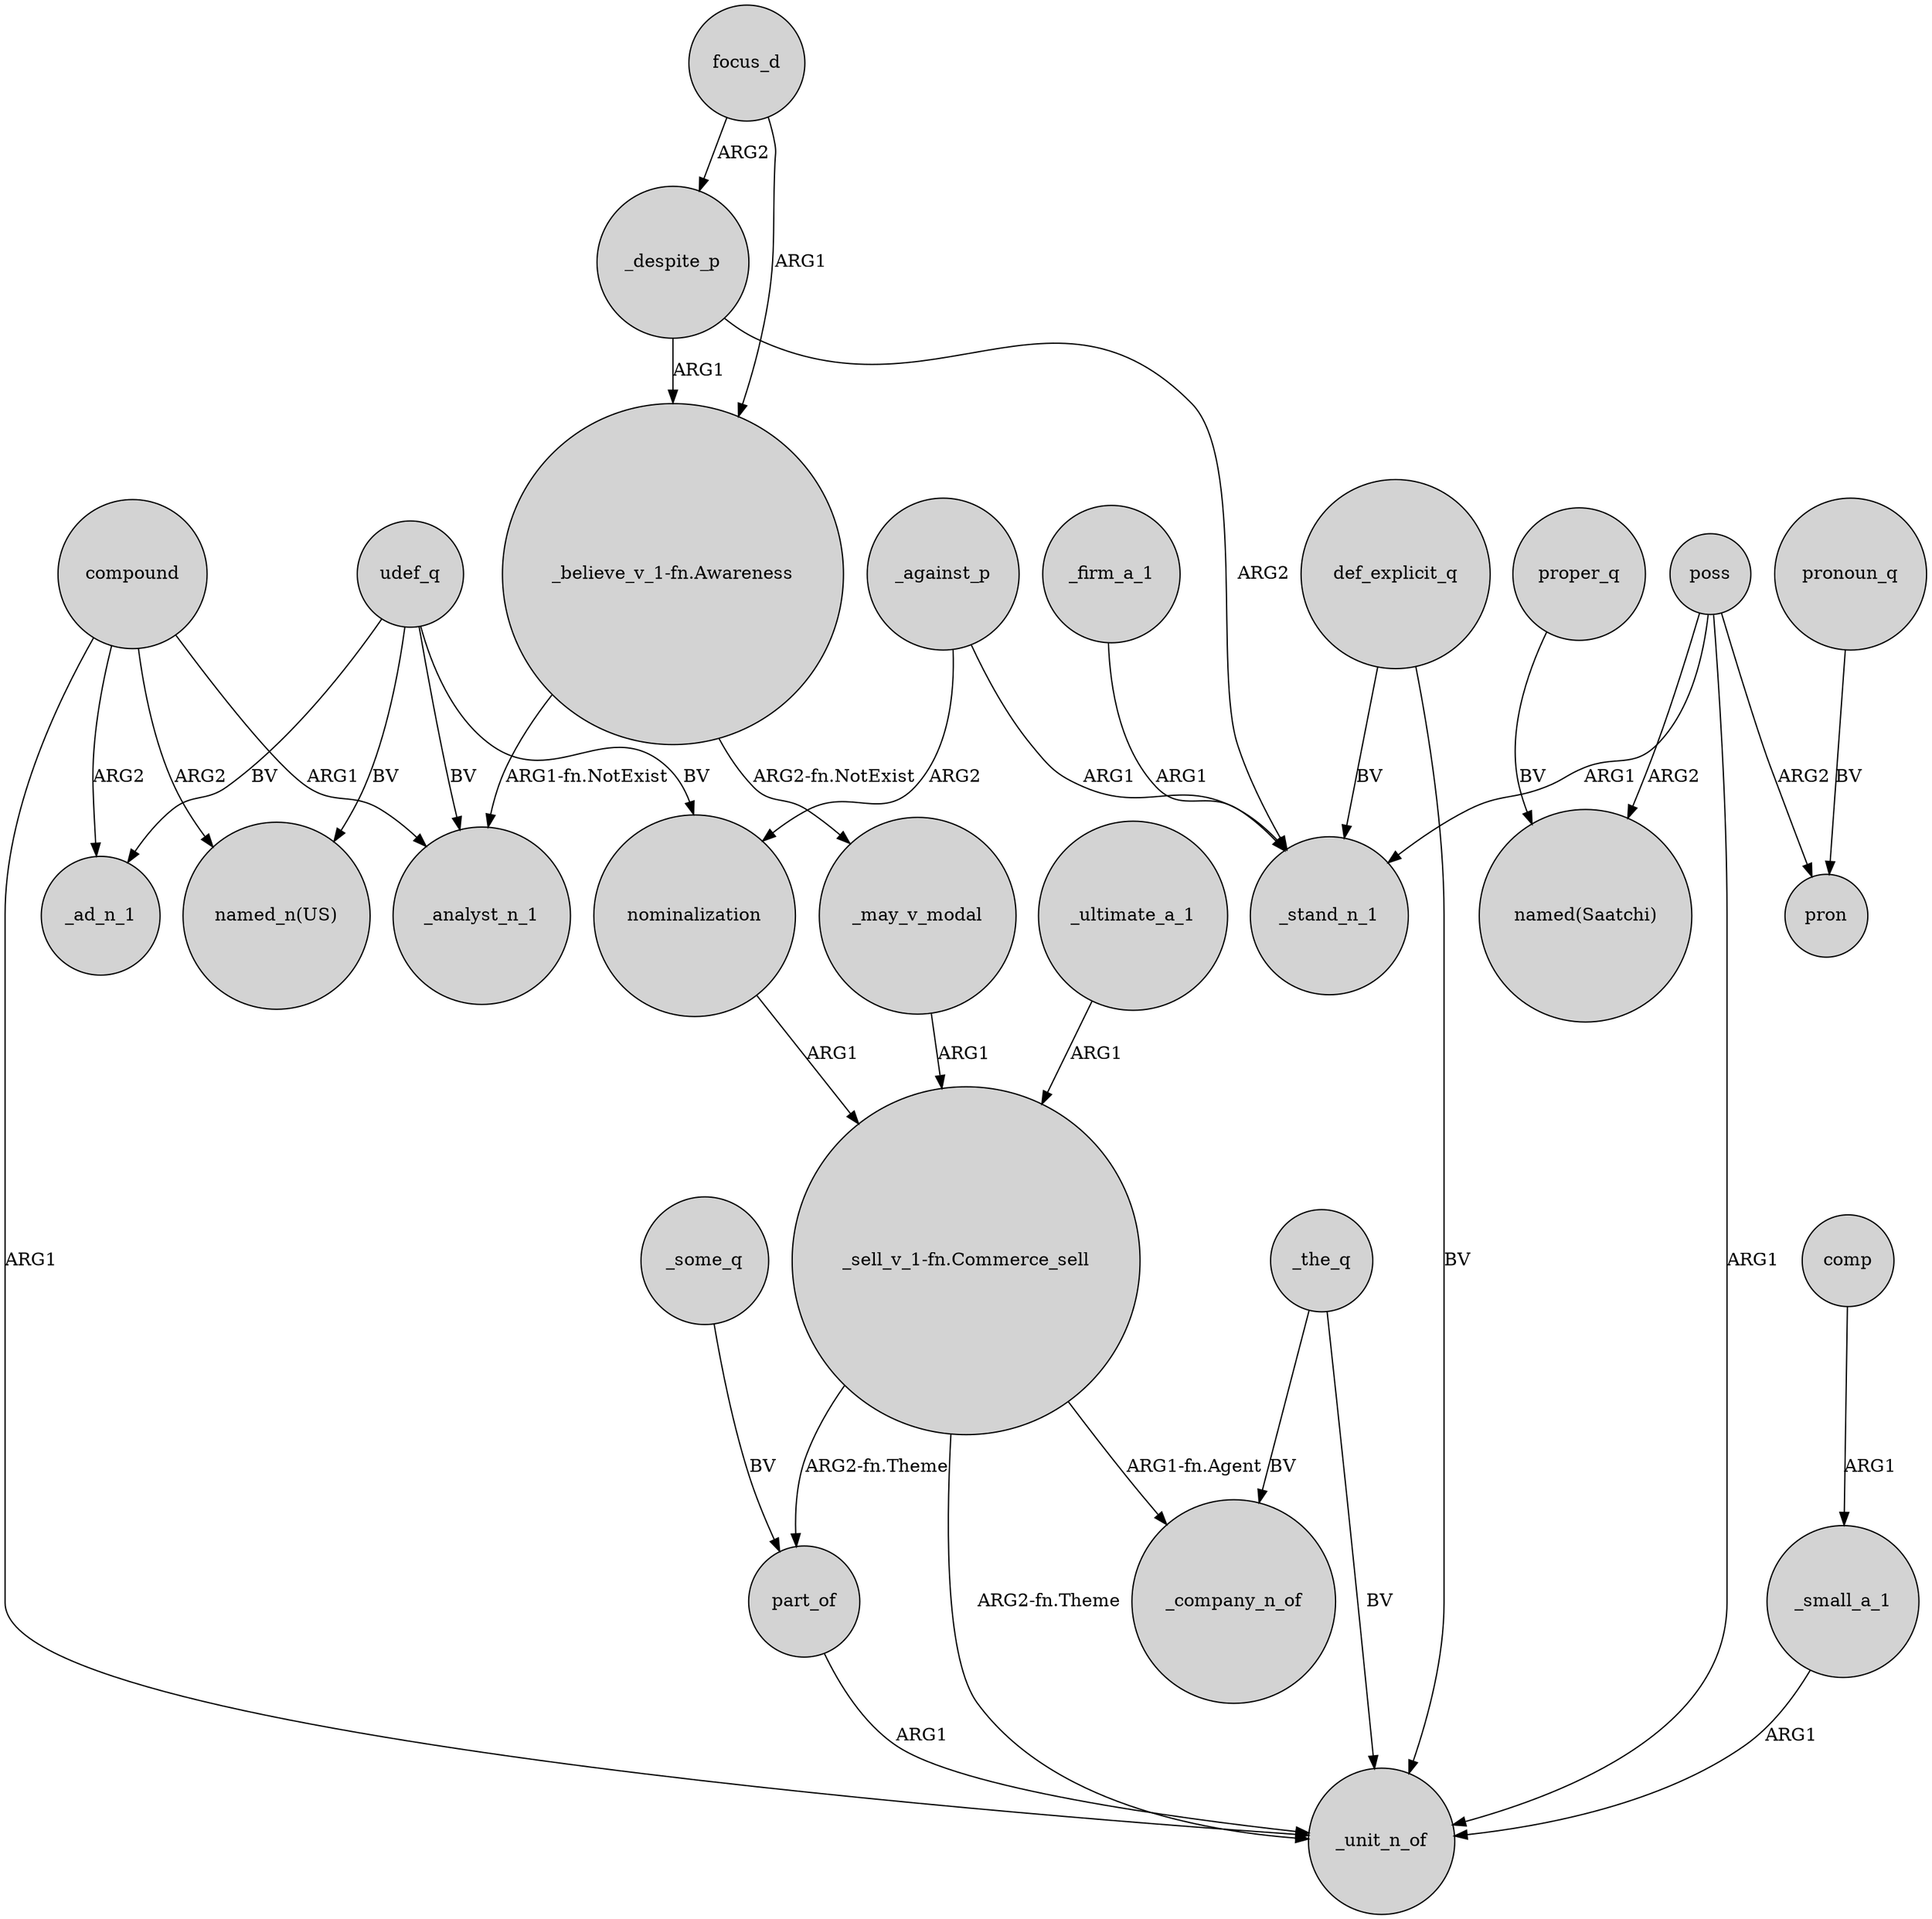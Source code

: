 digraph {
	node [shape=circle style=filled]
	_may_v_modal -> "_sell_v_1-fn.Commerce_sell" [label=ARG1]
	udef_q -> "named_n(US)" [label=BV]
	_despite_p -> _stand_n_1 [label=ARG2]
	def_explicit_q -> _stand_n_1 [label=BV]
	poss -> pron [label=ARG2]
	compound -> _ad_n_1 [label=ARG2]
	_against_p -> nominalization [label=ARG2]
	def_explicit_q -> _unit_n_of [label=BV]
	compound -> _unit_n_of [label=ARG1]
	poss -> _stand_n_1 [label=ARG1]
	_small_a_1 -> _unit_n_of [label=ARG1]
	focus_d -> _despite_p [label=ARG2]
	"_believe_v_1-fn.Awareness" -> _may_v_modal [label="ARG2-fn.NotExist"]
	compound -> "named_n(US)" [label=ARG2]
	"_believe_v_1-fn.Awareness" -> _analyst_n_1 [label="ARG1-fn.NotExist"]
	_against_p -> _stand_n_1 [label=ARG1]
	_despite_p -> "_believe_v_1-fn.Awareness" [label=ARG1]
	_the_q -> _company_n_of [label=BV]
	_some_q -> part_of [label=BV]
	_ultimate_a_1 -> "_sell_v_1-fn.Commerce_sell" [label=ARG1]
	pronoun_q -> pron [label=BV]
	nominalization -> "_sell_v_1-fn.Commerce_sell" [label=ARG1]
	poss -> _unit_n_of [label=ARG1]
	_firm_a_1 -> _stand_n_1 [label=ARG1]
	comp -> _small_a_1 [label=ARG1]
	part_of -> _unit_n_of [label=ARG1]
	poss -> "named(Saatchi)" [label=ARG2]
	"_sell_v_1-fn.Commerce_sell" -> part_of [label="ARG2-fn.Theme"]
	udef_q -> _ad_n_1 [label=BV]
	proper_q -> "named(Saatchi)" [label=BV]
	udef_q -> nominalization [label=BV]
	"_sell_v_1-fn.Commerce_sell" -> _unit_n_of [label="ARG2-fn.Theme"]
	_the_q -> _unit_n_of [label=BV]
	focus_d -> "_believe_v_1-fn.Awareness" [label=ARG1]
	udef_q -> _analyst_n_1 [label=BV]
	"_sell_v_1-fn.Commerce_sell" -> _company_n_of [label="ARG1-fn.Agent"]
	compound -> _analyst_n_1 [label=ARG1]
}
